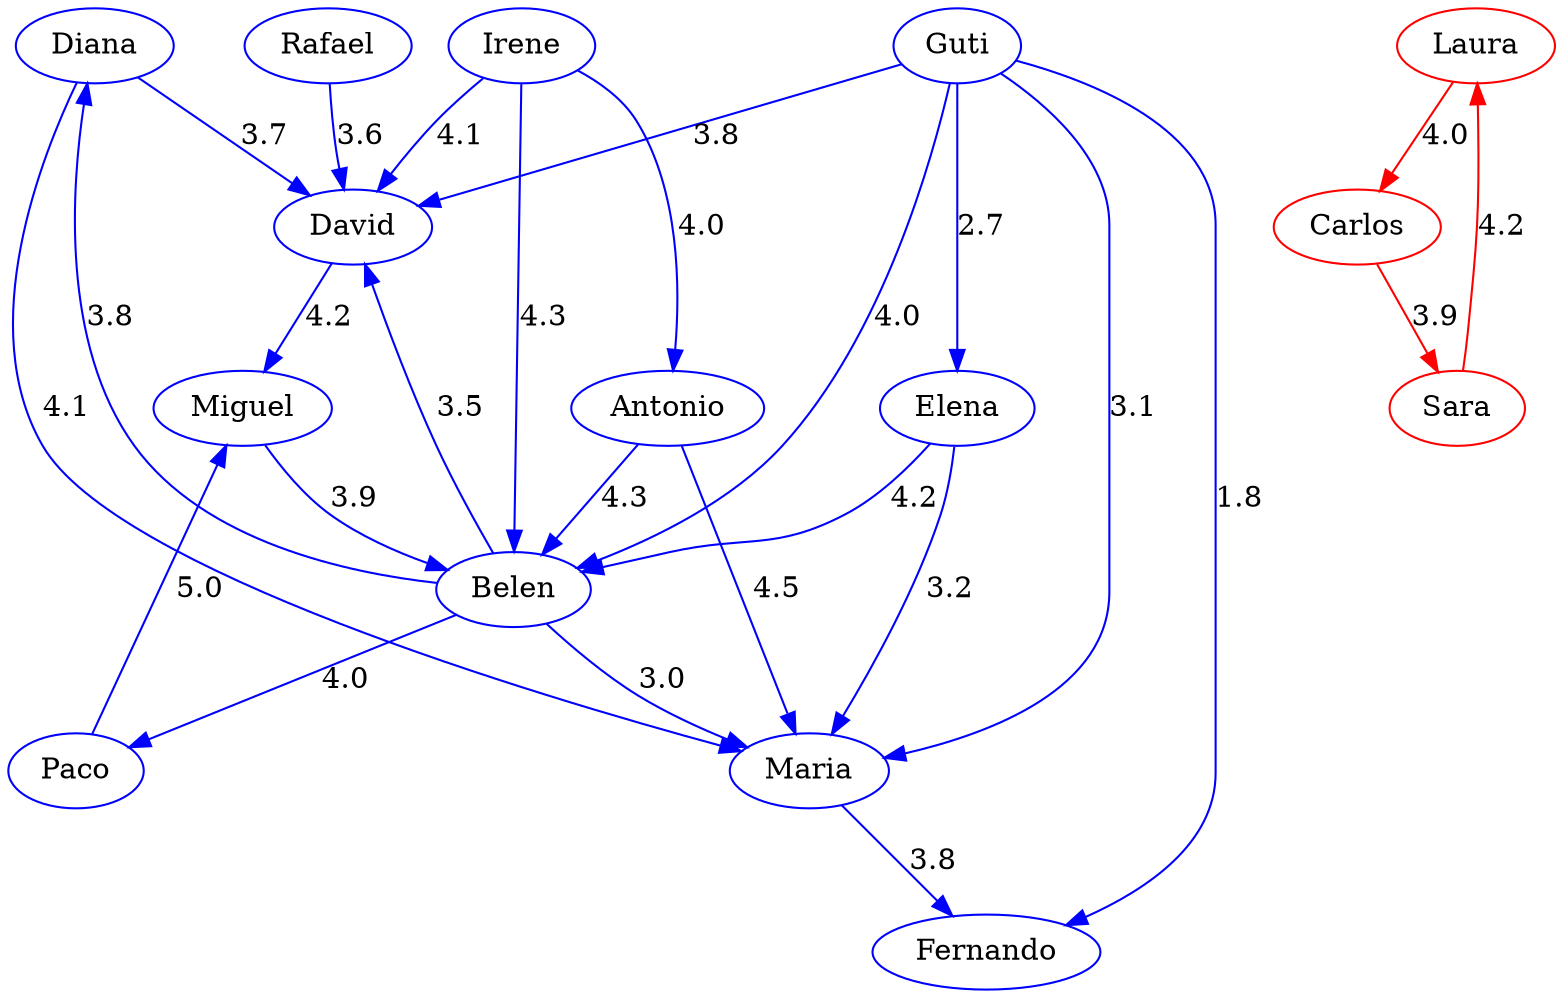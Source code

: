 strict digraph G {
  1 [ color="blue" label="Diana" ];
  2 [ color="blue" label="Guti" ];
  3 [ color="blue" label="David" ];
  4 [ color="blue" label="Miguel" ];
  5 [ color="blue" label="Belen" ];
  6 [ color="blue" label="Rafael" ];
  7 [ color="blue" label="Paco" ];
  8 [ color="blue" label="Elena" ];
  9 [ color="blue" label="Fernando" ];
  10 [ color="blue" label="Irene" ];
  11 [ color="blue" label="Antonio" ];
  12 [ color="blue" label="Maria" ];
  13 [ color="red" label="Laura" ];
  14 [ color="red" label="Carlos" ];
  15 [ color="red" label="Sara" ];
  2 -> 5 [ color="blue" label="4.0" ];
  1 -> 3 [ color="blue" label="3.7" ];
  3 -> 4 [ color="blue" label="4.2" ];
  5 -> 1 [ color="blue" label="3.8" ];
  1 -> 12 [ color="blue" label="4.1" ];
  10 -> 5 [ color="blue" label="4.3" ];
  2 -> 3 [ color="blue" label="3.8" ];
  2 -> 8 [ color="blue" label="2.7" ];
  2 -> 12 [ color="blue" label="3.1" ];
  11 -> 12 [ color="blue" label="4.5" ];
  2 -> 9 [ color="blue" label="1.8" ];
  4 -> 5 [ color="blue" label="3.9" ];
  5 -> 7 [ color="blue" label="4.0" ];
  5 -> 12 [ color="blue" label="3.0" ];
  6 -> 3 [ color="blue" label="3.6" ];
  8 -> 5 [ color="blue" label="4.2" ];
  5 -> 3 [ color="blue" label="3.5" ];
  10 -> 11 [ color="blue" label="4.0" ];
  7 -> 4 [ color="blue" label="5.0" ];
  11 -> 5 [ color="blue" label="4.3" ];
  12 -> 9 [ color="blue" label="3.8" ];
  10 -> 3 [ color="blue" label="4.1" ];
  8 -> 12 [ color="blue" label="3.2" ];
  13 -> 14 [ color="red" label="4.0" ];
  14 -> 15 [ color="red" label="3.9" ];
  15 -> 13 [ color="red" label="4.2" ];
}
